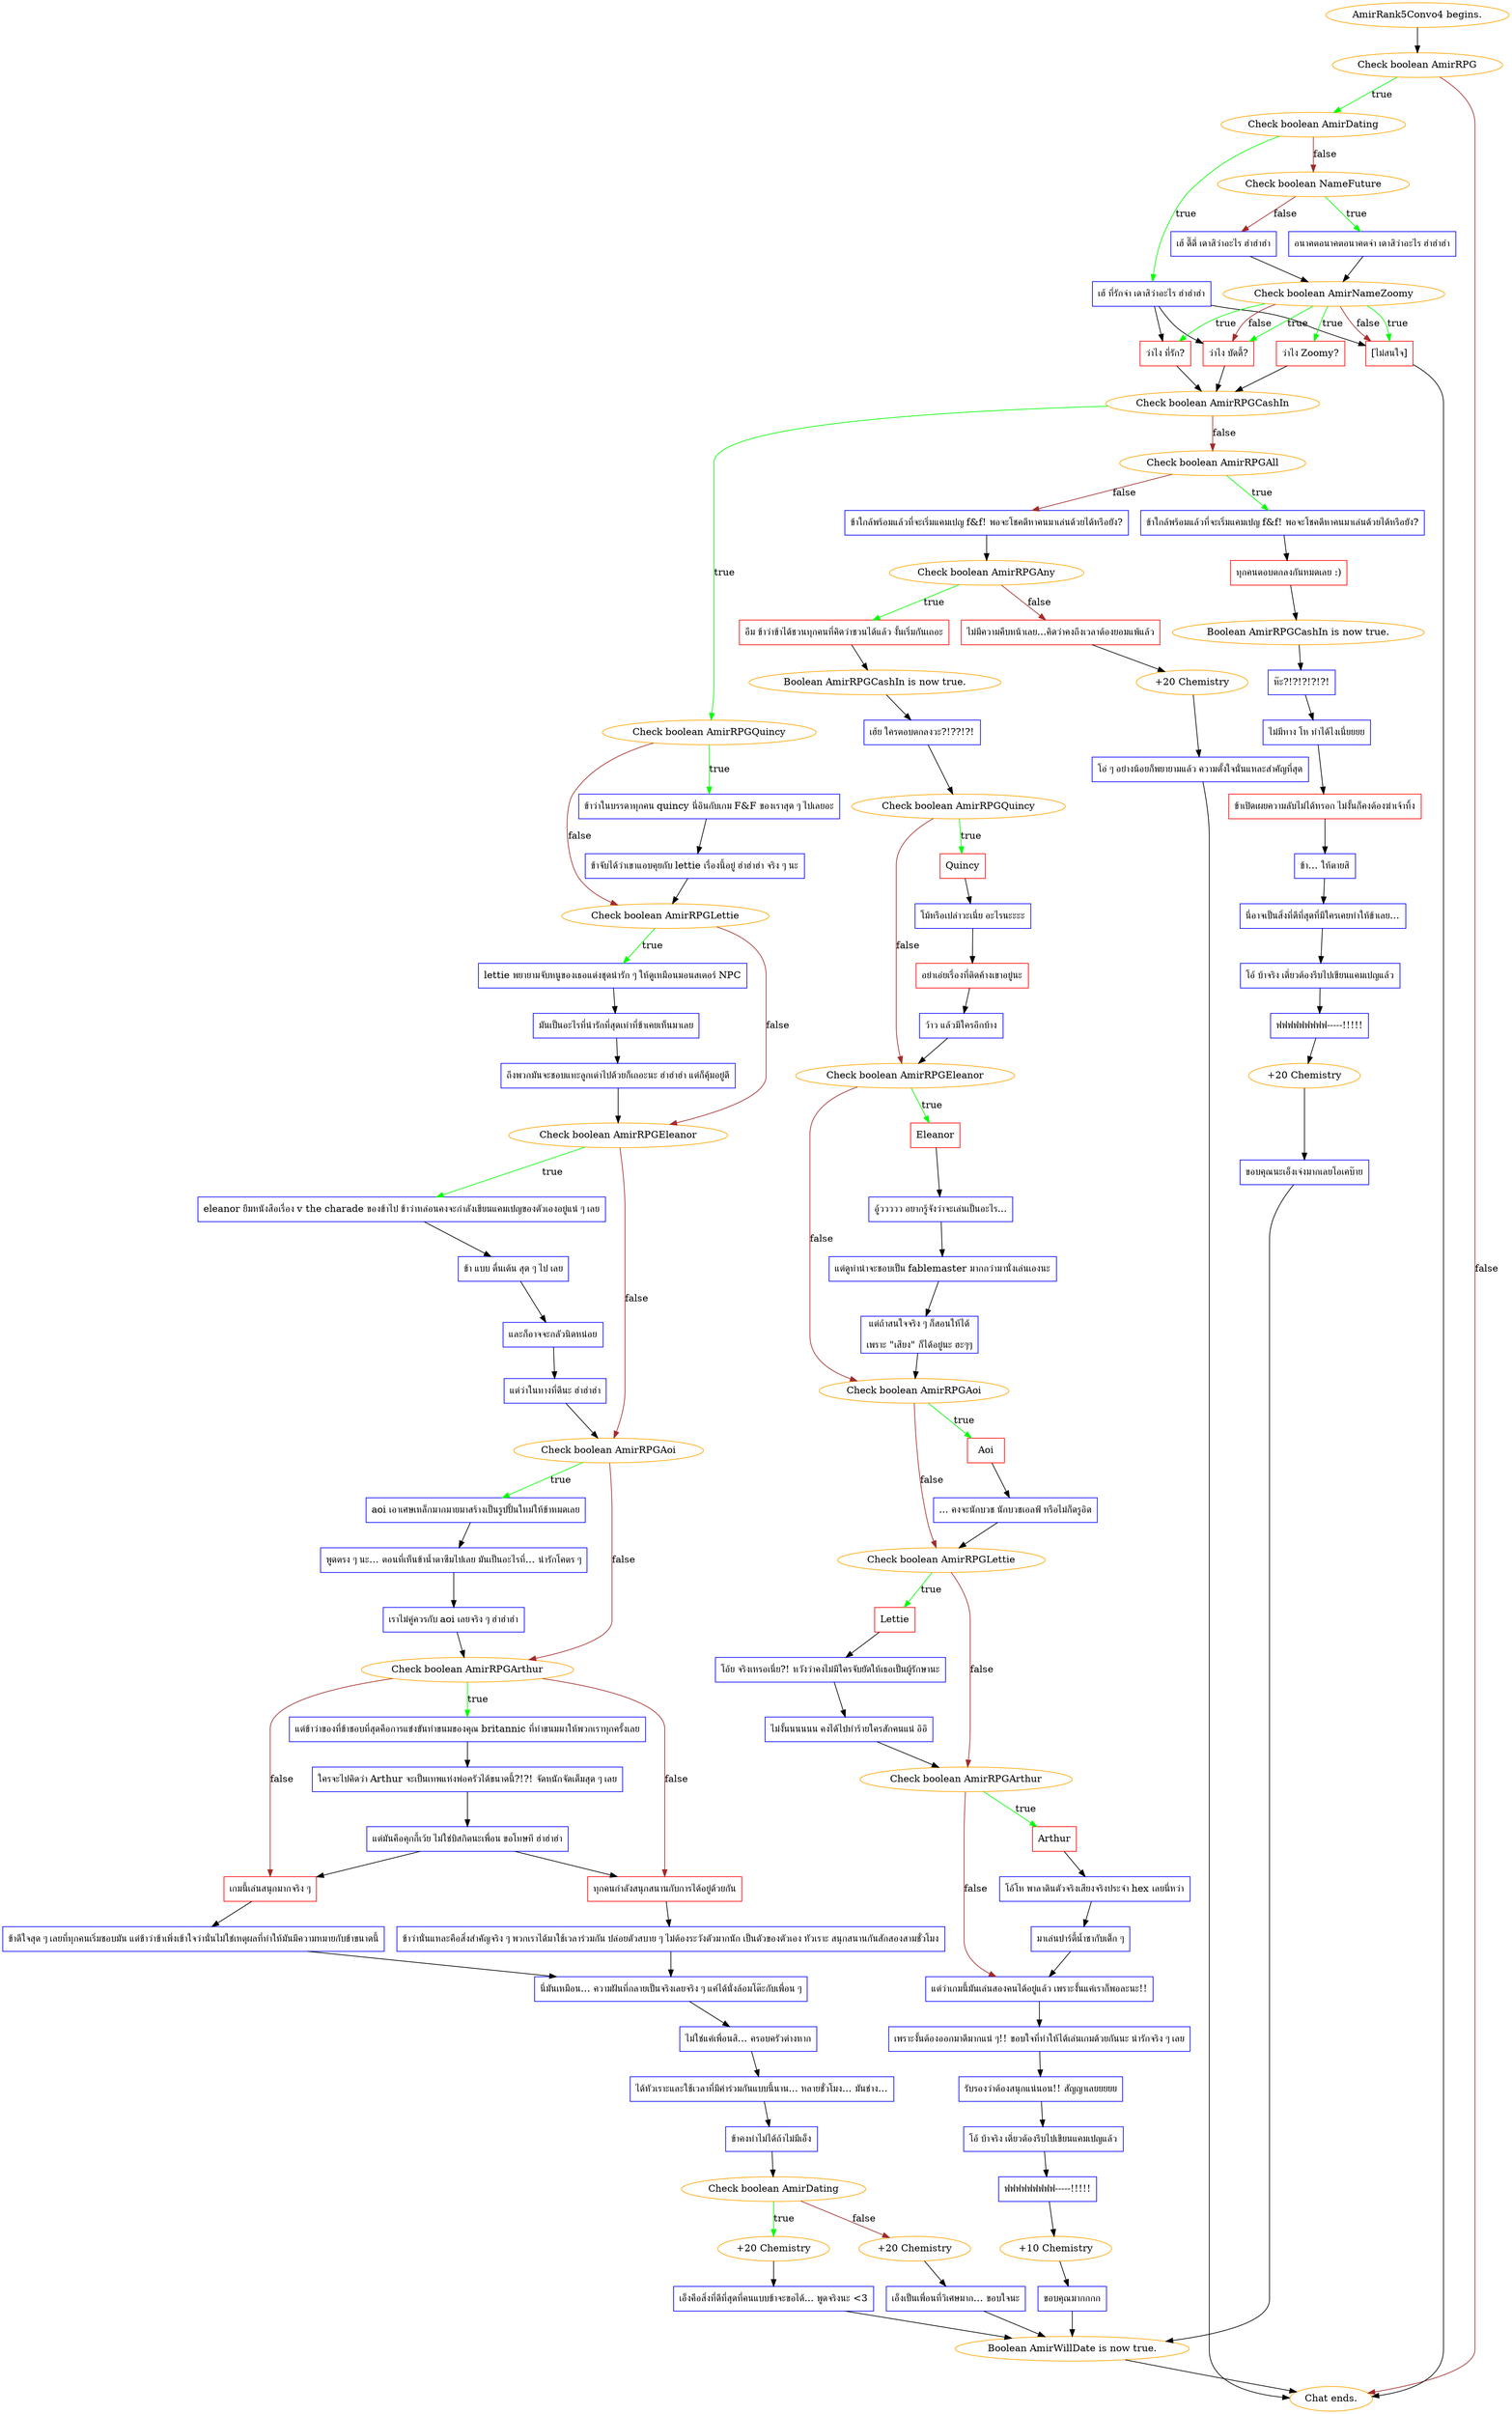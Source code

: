 digraph {
	"AmirRank5Convo4 begins." [color=orange];
		"AmirRank5Convo4 begins." -> j1873986939;
	j1873986939 [label="Check boolean AmirRPG",color=orange];
		j1873986939 -> j43191877 [label=true,color=green];
		j1873986939 -> "Chat ends." [label=false,color=brown];
	j43191877 [label="Check boolean AmirDating",color=orange];
		j43191877 -> j1579221483 [label=true,color=green];
		j43191877 -> j1671112374 [label=false,color=brown];
	"Chat ends." [color=orange];
	j1579221483 [label="เฮ้ ที่รักจ๋า เดาสิว่าอะไร ฮ่าฮ่าฮ่า",shape=box,color=blue];
		j1579221483 -> j3840469749;
		j1579221483 -> j1439852328;
		j1579221483 -> j3001038503;
	j1671112374 [label="Check boolean NameFuture",color=orange];
		j1671112374 -> j4108592439 [label=true,color=green];
		j1671112374 -> j4050719604 [label=false,color=brown];
	j3840469749 [label="ว่าไง ที่รัก?",shape=box,color=red];
		j3840469749 -> j2764744817;
	j1439852328 [label="ว่าไง บัดดี้?",shape=box,color=red];
		j1439852328 -> j2764744817;
	j3001038503 [label="[ไม่สนใจ]",shape=box,color=red];
		j3001038503 -> "Chat ends.";
	j4108592439 [label="อนาคตอนาคตอนาคตจ๋า เดาสิว่าอะไร ฮ่าฮ่าฮ่า",shape=box,color=blue];
		j4108592439 -> j1659394248;
	j4050719604 [label="เฮ้ ดี๊ดี๋ เดาสิว่าอะไร ฮ่าฮ่าฮ่า",shape=box,color=blue];
		j4050719604 -> j1659394248;
	j2764744817 [label="Check boolean AmirRPGCashIn",color=orange];
		j2764744817 -> j24204605 [label=true,color=green];
		j2764744817 -> j1067821991 [label=false,color=brown];
	j1659394248 [label="Check boolean AmirNameZoomy",color=orange];
		j1659394248 -> j3840469749 [label=true,color=green];
		j1659394248 -> j1632584996 [label=true,color=green];
		j1659394248 -> j1439852328 [label=true,color=green];
		j1659394248 -> j3001038503 [label=true,color=green];
		j1659394248 -> j1439852328 [label=false,color=brown];
		j1659394248 -> j3001038503 [label=false,color=brown];
	j24204605 [label="Check boolean AmirRPGQuincy",color=orange];
		j24204605 -> j2274015564 [label=true,color=green];
		j24204605 -> j3247779401 [label=false,color=brown];
	j1067821991 [label="Check boolean AmirRPGAll",color=orange];
		j1067821991 -> j1404809683 [label=true,color=green];
		j1067821991 -> j2181270579 [label=false,color=brown];
	j1632584996 [label="ว่าไง Zoomy?",shape=box,color=red];
		j1632584996 -> j2764744817;
	j2274015564 [label="ข้าว่าในบรรดาทุกคน quincy นี่อินกับเกม F&F ของเราสุด ๆ ไปเลยอะ",shape=box,color=blue];
		j2274015564 -> j76175605;
	j3247779401 [label="Check boolean AmirRPGLettie",color=orange];
		j3247779401 -> j2676371114 [label=true,color=green];
		j3247779401 -> j3931330636 [label=false,color=brown];
	j1404809683 [label="ข้าใกล้พร้อมแล้วที่จะเริ่มแคมเปญ f&f! พอจะโชคดีหาคนมาเล่นด้วยได้หรือยัง?",shape=box,color=blue];
		j1404809683 -> j2088557059;
	j2181270579 [label="ข้าใกล้พร้อมแล้วที่จะเริ่มแคมเปญ f&f! พอจะโชคดีหาคนมาเล่นด้วยได้หรือยัง?",shape=box,color=blue];
		j2181270579 -> j1807647523;
	j76175605 [label="ข้าจับได้ว่าเขาแอบคุยกับ lettie เรื่องนี้อยู่ ฮ่าฮ่าฮ่า จริง ๆ นะ",shape=box,color=blue];
		j76175605 -> j3247779401;
	j2676371114 [label="lettie พยายามจับหนูของเธอแต่งชุดน่ารัก ๆ ให้ดูเหมือนมอนสเตอร์ NPC",shape=box,color=blue];
		j2676371114 -> j2663037866;
	j3931330636 [label="Check boolean AmirRPGEleanor",color=orange];
		j3931330636 -> j4137265578 [label=true,color=green];
		j3931330636 -> j1934026461 [label=false,color=brown];
	j2088557059 [label="ทุกคนตอบตกลงกันหมดเลย :)",shape=box,color=red];
		j2088557059 -> j2525620161;
	j1807647523 [label="Check boolean AmirRPGAny",color=orange];
		j1807647523 -> j416973724 [label=true,color=green];
		j1807647523 -> j736758716 [label=false,color=brown];
	j2663037866 [label="มันเป็นอะไรที่น่ารักที่สุดเท่าที่ข้าเคยเห็นมาเลย",shape=box,color=blue];
		j2663037866 -> j1067897390;
	j4137265578 [label="eleanor ยืมหนังสือเรื่อง v the charade ของข้าไป ข้าว่าหล่อนคงจะกำลังเขียนแคมเปญของตัวเองอยู่แน่ ๆ เลย",shape=box,color=blue];
		j4137265578 -> j2348379770;
	j1934026461 [label="Check boolean AmirRPGAoi",color=orange];
		j1934026461 -> j1039527235 [label=true,color=green];
		j1934026461 -> j2802485785 [label=false,color=brown];
	j2525620161 [label="Boolean AmirRPGCashIn is now true.",color=orange];
		j2525620161 -> j2952845788;
	j416973724 [label="อืม ข้าว่าข้าได้ชวนทุกคนที่คิดว่าชวนได้แล้ว งั้นเริ่มกันเถอะ",shape=box,color=red];
		j416973724 -> j3820702478;
	j736758716 [label="ไม่มีความคืบหน้าเลย...คิดว่าคงถึงเวลาต้องยอมแพ้แล้ว",shape=box,color=red];
		j736758716 -> j1314872946;
	j1067897390 [label="ถึงพวกมันจะชอบแทะลูกเต๋าไปด้วยก็เถอะนะ ฮ่าฮ่าฮ่า แต่ก็คุ้มอยู่ดี",shape=box,color=blue];
		j1067897390 -> j3931330636;
	j2348379770 [label="ข้า แบบ ตื่นเต้น สุด ๆ ไป เลย",shape=box,color=blue];
		j2348379770 -> j2793721139;
	j1039527235 [label="aoi เอาเศษเหล็กมากมายมาสร้างเป็นรูปปั้นใหม่ให้ข้าหมดเลย",shape=box,color=blue];
		j1039527235 -> j4188046699;
	j2802485785 [label="Check boolean AmirRPGArthur",color=orange];
		j2802485785 -> j53975748 [label=true,color=green];
		j2802485785 -> j4094165549 [label=false,color=brown];
		j2802485785 -> j2772183043 [label=false,color=brown];
	j2952845788 [label="ห๊ะ?!?!?!?!?!",shape=box,color=blue];
		j2952845788 -> j2114500029;
	j3820702478 [label="Boolean AmirRPGCashIn is now true.",color=orange];
		j3820702478 -> j3118393829;
	j1314872946 [label="+20 Chemistry",color=orange];
		j1314872946 -> j2390596278;
	j2793721139 [label="และก็อาจจะกลัวนิดหน่อย",shape=box,color=blue];
		j2793721139 -> j1482803644;
	j4188046699 [label="พูดตรง ๆ นะ… ตอนที่เห็นข้าน้ำตาซึมไปเลย มันเป็นอะไรที่… น่ารักโคตร ๆ",shape=box,color=blue];
		j4188046699 -> j1092863726;
	j53975748 [label="แต่ข้าว่าของที่ข้าชอบที่สุดคือการแข่งขันทำขนมของคุณ britannic ที่ทำขนมมาให้พวกเราทุกครั้งเลย",shape=box,color=blue];
		j53975748 -> j3546393790;
	j4094165549 [label="เกมนี้เล่นสนุกมากจริง ๆ",shape=box,color=red];
		j4094165549 -> j3587267339;
	j2772183043 [label="ทุกคนกำลังสนุกสนานกับการได้อยู่ด้วยกัน",shape=box,color=red];
		j2772183043 -> j897803091;
	j2114500029 [label="ไม่มีทาง โห ทำได้ไงเนี่ยยยย",shape=box,color=blue];
		j2114500029 -> j1770156962;
	j3118393829 [label="เฮ้ย ใครตอบตกลงวะ?!??!?!",shape=box,color=blue];
		j3118393829 -> j652497461;
	j2390596278 [label="โอ๋ ๆ อย่างน้อยก็พยายามแล้ว ความตั้งใจนั่นแหละสำคัญที่สุด",shape=box,color=blue];
		j2390596278 -> "Chat ends.";
	j1482803644 [label="แต่ว่าในทางที่ดีนะ ฮ่าฮ่าฮ่า",shape=box,color=blue];
		j1482803644 -> j1934026461;
	j1092863726 [label="เราไม่คู่ควรกับ aoi เลยจริง ๆ ฮ่าฮ่าฮ่า",shape=box,color=blue];
		j1092863726 -> j2802485785;
	j3546393790 [label="ใครจะไปคิดว่า Arthur จะเป็นเทพแห่งพ่อครัวได้ขนาดนี้?!?! จัดหนักจัดเต็มสุด ๆ เลย",shape=box,color=blue];
		j3546393790 -> j889753200;
	j3587267339 [label="ข้าดีใจสุด ๆ เลยที่ทุกคนเริ่มชอบมัน แต่ข้าว่าข้าเพิ่งเข้าใจว่านั่นไม่ใช่เหตุผลที่ทำให้มันมีความหมายกับข้าขนาดนี้",shape=box,color=blue];
		j3587267339 -> j1892089243;
	j897803091 [label="ข้าว่านั่นแหละคือสิ่งสำคัญจริง ๆ พวกเราได้มาใช้เวลาร่วมกัน ปล่อยตัวสบาย ๆ ไม่ต้องระวังตัวมากนัก เป็นตัวของตัวเอง หัวเราะ สนุกสนานกันสักสองสามชั่วโมง",shape=box,color=blue];
		j897803091 -> j1892089243;
	j1770156962 [label="ข้าเปิดเผยความลับไม่ได้หรอก ไม่งั้นก็คงต้องฆ่าเจ้าทิ้ง",shape=box,color=red];
		j1770156962 -> j3675631792;
	j652497461 [label="Check boolean AmirRPGQuincy",color=orange];
		j652497461 -> j1298595928 [label=true,color=green];
		j652497461 -> j3007899053 [label=false,color=brown];
	j889753200 [label="แต่มันคือคุกกี้เว้ย ไม่ใช่บิสกิตนะเพื่อน ขอโทษที ฮ่าฮ่าฮ่า",shape=box,color=blue];
		j889753200 -> j4094165549;
		j889753200 -> j2772183043;
	j1892089243 [label="นี่มันเหมือน… ความฝันที่กลายเป็นจริงเลยจริง ๆ แค่ได้นั่งล้อมโต๊ะกับเพื่อน ๆ",shape=box,color=blue];
		j1892089243 -> j2148230010;
	j3675631792 [label="ข้า… ให้ตายสิ",shape=box,color=blue];
		j3675631792 -> j1496094529;
	j1298595928 [label="Quincy",shape=box,color=red];
		j1298595928 -> j1836766482;
	j3007899053 [label="Check boolean AmirRPGEleanor",color=orange];
		j3007899053 -> j3680645541 [label=true,color=green];
		j3007899053 -> j999572931 [label=false,color=brown];
	j2148230010 [label="ไม่ใช่แค่เพื่อนสิ… ครอบครัวต่างหาก",shape=box,color=blue];
		j2148230010 -> j692571233;
	j1496094529 [label="นี่อาจเป็นสิ่งที่ดีที่สุดที่มีใครเคยทำให้ข้าเลย…",shape=box,color=blue];
		j1496094529 -> j2733973783;
	j1836766482 [label="โม้หรือเปล่าวะเนี่ย อะไรนะะะะ",shape=box,color=blue];
		j1836766482 -> j828317776;
	j3680645541 [label="Eleanor",shape=box,color=red];
		j3680645541 -> j1842686584;
	j999572931 [label="Check boolean AmirRPGAoi",color=orange];
		j999572931 -> j296853440 [label=true,color=green];
		j999572931 -> j3747410780 [label=false,color=brown];
	j692571233 [label="ได้หัวเราะและใช้เวลาที่มีค่าร่วมกันแบบนี้นาน... หลายชั่วโมง… มันช่าง…",shape=box,color=blue];
		j692571233 -> j1873832780;
	j2733973783 [label="โอ้ บ้าจริง เดี๋ยวต้องรีบไปเขียนแคมเปญแล้ว",shape=box,color=blue];
		j2733973783 -> j3123926519;
	j828317776 [label="อย่าเอ่ยเรื่องที่ติดค้างเขาอยู่นะ",shape=box,color=red];
		j828317776 -> j2828419155;
	j1842686584 [label="อู้ววววว อยากรู้จังว่าจะเล่นเป็นอะไร...",shape=box,color=blue];
		j1842686584 -> j1826237521;
	j296853440 [label="Aoi",shape=box,color=red];
		j296853440 -> j3992008501;
	j3747410780 [label="Check boolean AmirRPGLettie",color=orange];
		j3747410780 -> j2561957802 [label=true,color=green];
		j3747410780 -> j2094063887 [label=false,color=brown];
	j1873832780 [label="ข้าคงทำไม่ได้ถ้าไม่มีเอ็ง",shape=box,color=blue];
		j1873832780 -> j2285115828;
	j3123926519 [label="ฟฟฟฟฟฟฟฟฟ-----!!!!!",shape=box,color=blue];
		j3123926519 -> j3269080295;
	j2828419155 [label="ว้าว แล้วมีใครอีกบ้าง",shape=box,color=blue];
		j2828419155 -> j3007899053;
	j1826237521 [label="แต่ดูท่าน่าจะชอบเป็น fablemaster มากกว่ามานั่งเล่นเองนะ",shape=box,color=blue];
		j1826237521 -> j200726603;
	j3992008501 [label="... คงจะนักบวช นักบวชเอลฟ์ หรือไม่ก็ดรูอิด",shape=box,color=blue];
		j3992008501 -> j3747410780;
	j2561957802 [label="Lettie",shape=box,color=red];
		j2561957802 -> j2753168305;
	j2094063887 [label="Check boolean AmirRPGArthur",color=orange];
		j2094063887 -> j4080982932 [label=true,color=green];
		j2094063887 -> j915038663 [label=false,color=brown];
	j2285115828 [label="Check boolean AmirDating",color=orange];
		j2285115828 -> j3999732843 [label=true,color=green];
		j2285115828 -> j3723519790 [label=false,color=brown];
	j3269080295 [label="+20 Chemistry",color=orange];
		j3269080295 -> j2617723185;
	j200726603 [label="แต่ถ้าสนใจจริง ๆ ก็สอนให้ได้
เพราะ \"เสียง\" ก็ได้อยู่นะ ฮะๆๆ",shape=box,color=blue];
		j200726603 -> j999572931;
	j2753168305 [label="โอ้ย จริงเหรอเนี่ย?! หวังว่าคงไม่มีใครจับยัดให้เธอเป็นผู้รักษานะ",shape=box,color=blue];
		j2753168305 -> j3405791251;
	j4080982932 [label="Arthur",shape=box,color=red];
		j4080982932 -> j3452197716;
	j915038663 [label="แต่ว่าเกมนี้มันเล่นสองคนได้อยู่แล้ว เพราะงั้นแค่เราก็พอละนะ!!",shape=box,color=blue];
		j915038663 -> j2579061601;
	j3999732843 [label="+20 Chemistry",color=orange];
		j3999732843 -> j2563703012;
	j3723519790 [label="+20 Chemistry",color=orange];
		j3723519790 -> j795738039;
	j2617723185 [label="ขอบคุณนะเอ็งเจ๋งมากเลยโอเคบ๊าย",shape=box,color=blue];
		j2617723185 -> j1538486228;
	j3405791251 [label="ไม่งั้นนนนนน คงได้ไปทำร้ายใครสักคนแน่ อิอิ",shape=box,color=blue];
		j3405791251 -> j2094063887;
	j3452197716 [label="โอ้โห พาลาดินตัวจริงเสียงจริงประจำ hex เลยนี่หว่า",shape=box,color=blue];
		j3452197716 -> j1307946236;
	j2579061601 [label="เพราะงั้นต้องออกมาดีมากแน่ ๆ!! ขอบใจที่ทำให้ได้เล่นเกมด้วยกันนะ น่ารักจริง ๆ เลย",shape=box,color=blue];
		j2579061601 -> j335138982;
	j2563703012 [label="เอ็งคือสิ่งที่ดีที่สุดที่คนแบบข้าจะขอได้... พูดจริงนะ <3",shape=box,color=blue];
		j2563703012 -> j1538486228;
	j795738039 [label="เอ็งเป็นเพื่อนที่วิเศษมาก… ขอบใจนะ",shape=box,color=blue];
		j795738039 -> j1538486228;
	j1538486228 [label="Boolean AmirWillDate is now true.",color=orange];
		j1538486228 -> "Chat ends.";
	j1307946236 [label="มาเล่นปาร์ตี้น้ำชากับเด็ก ๆ",shape=box,color=blue];
		j1307946236 -> j915038663;
	j335138982 [label="รับรองว่าต้องสนุกแน่นอน!! สัญญาเลยยยยย",shape=box,color=blue];
		j335138982 -> j1433349090;
	j1433349090 [label="โอ้ บ้าจริง เดี๋ยวต้องรีบไปเขียนแคมเปญแล้ว",shape=box,color=blue];
		j1433349090 -> j1443643867;
	j1443643867 [label="ฟฟฟฟฟฟฟฟฟ-----!!!!!",shape=box,color=blue];
		j1443643867 -> j881791406;
	j881791406 [label="+10 Chemistry",color=orange];
		j881791406 -> j2299398735;
	j2299398735 [label="ขอบคุณมากกกก",shape=box,color=blue];
		j2299398735 -> j1538486228;
}